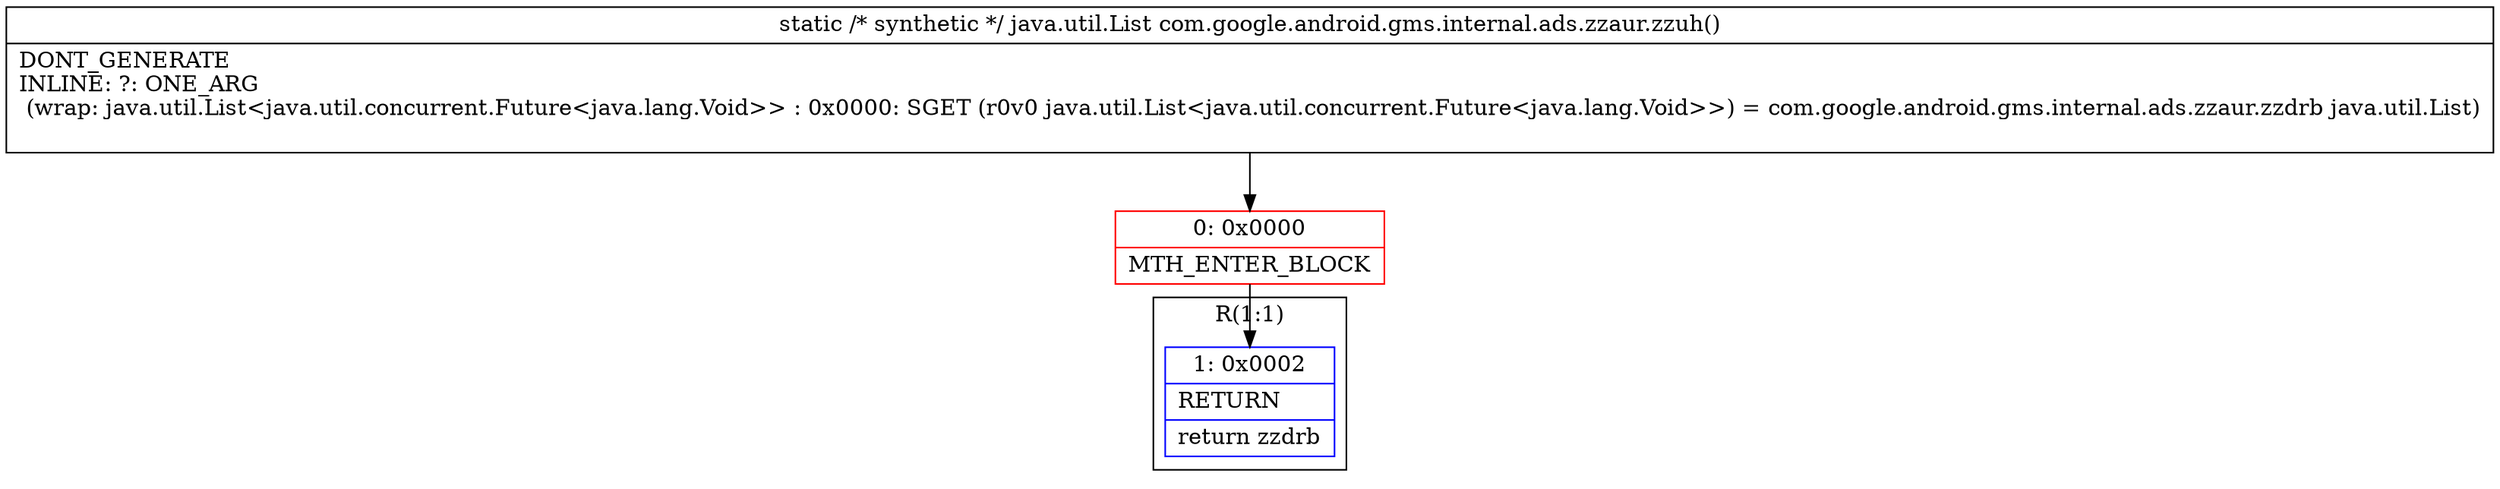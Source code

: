 digraph "CFG forcom.google.android.gms.internal.ads.zzaur.zzuh()Ljava\/util\/List;" {
subgraph cluster_Region_135777048 {
label = "R(1:1)";
node [shape=record,color=blue];
Node_1 [shape=record,label="{1\:\ 0x0002|RETURN\l|return zzdrb\l}"];
}
Node_0 [shape=record,color=red,label="{0\:\ 0x0000|MTH_ENTER_BLOCK\l}"];
MethodNode[shape=record,label="{static \/* synthetic *\/ java.util.List com.google.android.gms.internal.ads.zzaur.zzuh()  | DONT_GENERATE\lINLINE: ?: ONE_ARG  \l  (wrap: java.util.List\<java.util.concurrent.Future\<java.lang.Void\>\> : 0x0000: SGET  (r0v0 java.util.List\<java.util.concurrent.Future\<java.lang.Void\>\>) =  com.google.android.gms.internal.ads.zzaur.zzdrb java.util.List)\l\l}"];
MethodNode -> Node_0;
Node_0 -> Node_1;
}

